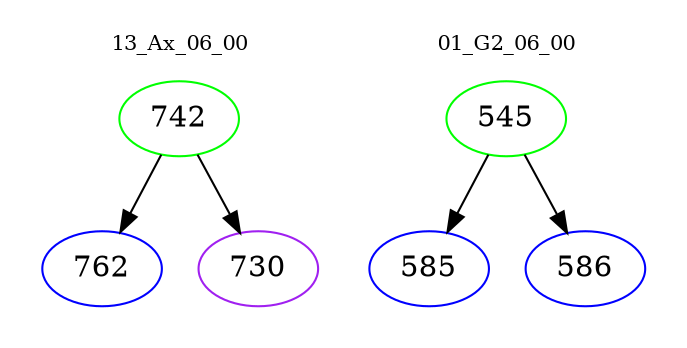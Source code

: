 digraph{
subgraph cluster_0 {
color = white
label = "13_Ax_06_00";
fontsize=10;
T0_742 [label="742", color="green"]
T0_742 -> T0_762 [color="black"]
T0_762 [label="762", color="blue"]
T0_742 -> T0_730 [color="black"]
T0_730 [label="730", color="purple"]
}
subgraph cluster_1 {
color = white
label = "01_G2_06_00";
fontsize=10;
T1_545 [label="545", color="green"]
T1_545 -> T1_585 [color="black"]
T1_585 [label="585", color="blue"]
T1_545 -> T1_586 [color="black"]
T1_586 [label="586", color="blue"]
}
}
